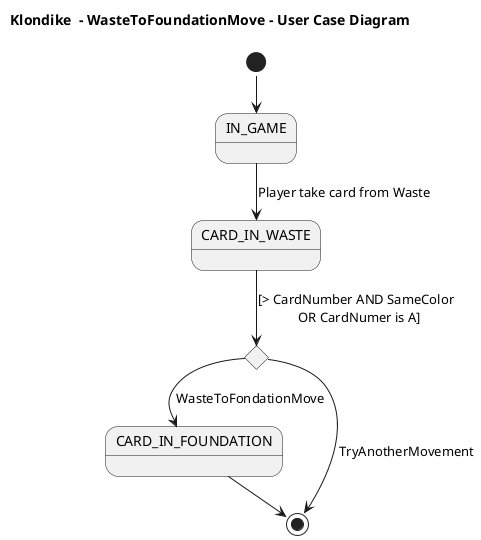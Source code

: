 @startuml UCWasteToFoundationMove
!pragma layout smetana
title Klondike  - WasteToFoundationMove - User Case Diagram

state IN_GAME
state CARD_IN_WASTE
state if <<choice>>
state CARD_IN_FOUNDATION

[*] --> IN_GAME
IN_GAME --> CARD_IN_WASTE: Player take card from Waste
CARD_IN_WASTE --> if: [> CardNumber AND SameColor \n OR CardNumer is A]
if --> CARD_IN_FOUNDATION: WasteToFondationMove
if --> [*]: TryAnotherMovement
CARD_IN_FOUNDATION--> [*]

@enduml
